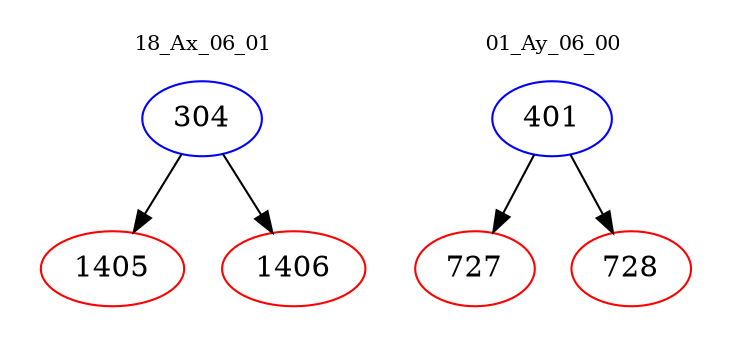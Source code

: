 digraph{
subgraph cluster_0 {
color = white
label = "18_Ax_06_01";
fontsize=10;
T0_304 [label="304", color="blue"]
T0_304 -> T0_1405 [color="black"]
T0_1405 [label="1405", color="red"]
T0_304 -> T0_1406 [color="black"]
T0_1406 [label="1406", color="red"]
}
subgraph cluster_1 {
color = white
label = "01_Ay_06_00";
fontsize=10;
T1_401 [label="401", color="blue"]
T1_401 -> T1_727 [color="black"]
T1_727 [label="727", color="red"]
T1_401 -> T1_728 [color="black"]
T1_728 [label="728", color="red"]
}
}
